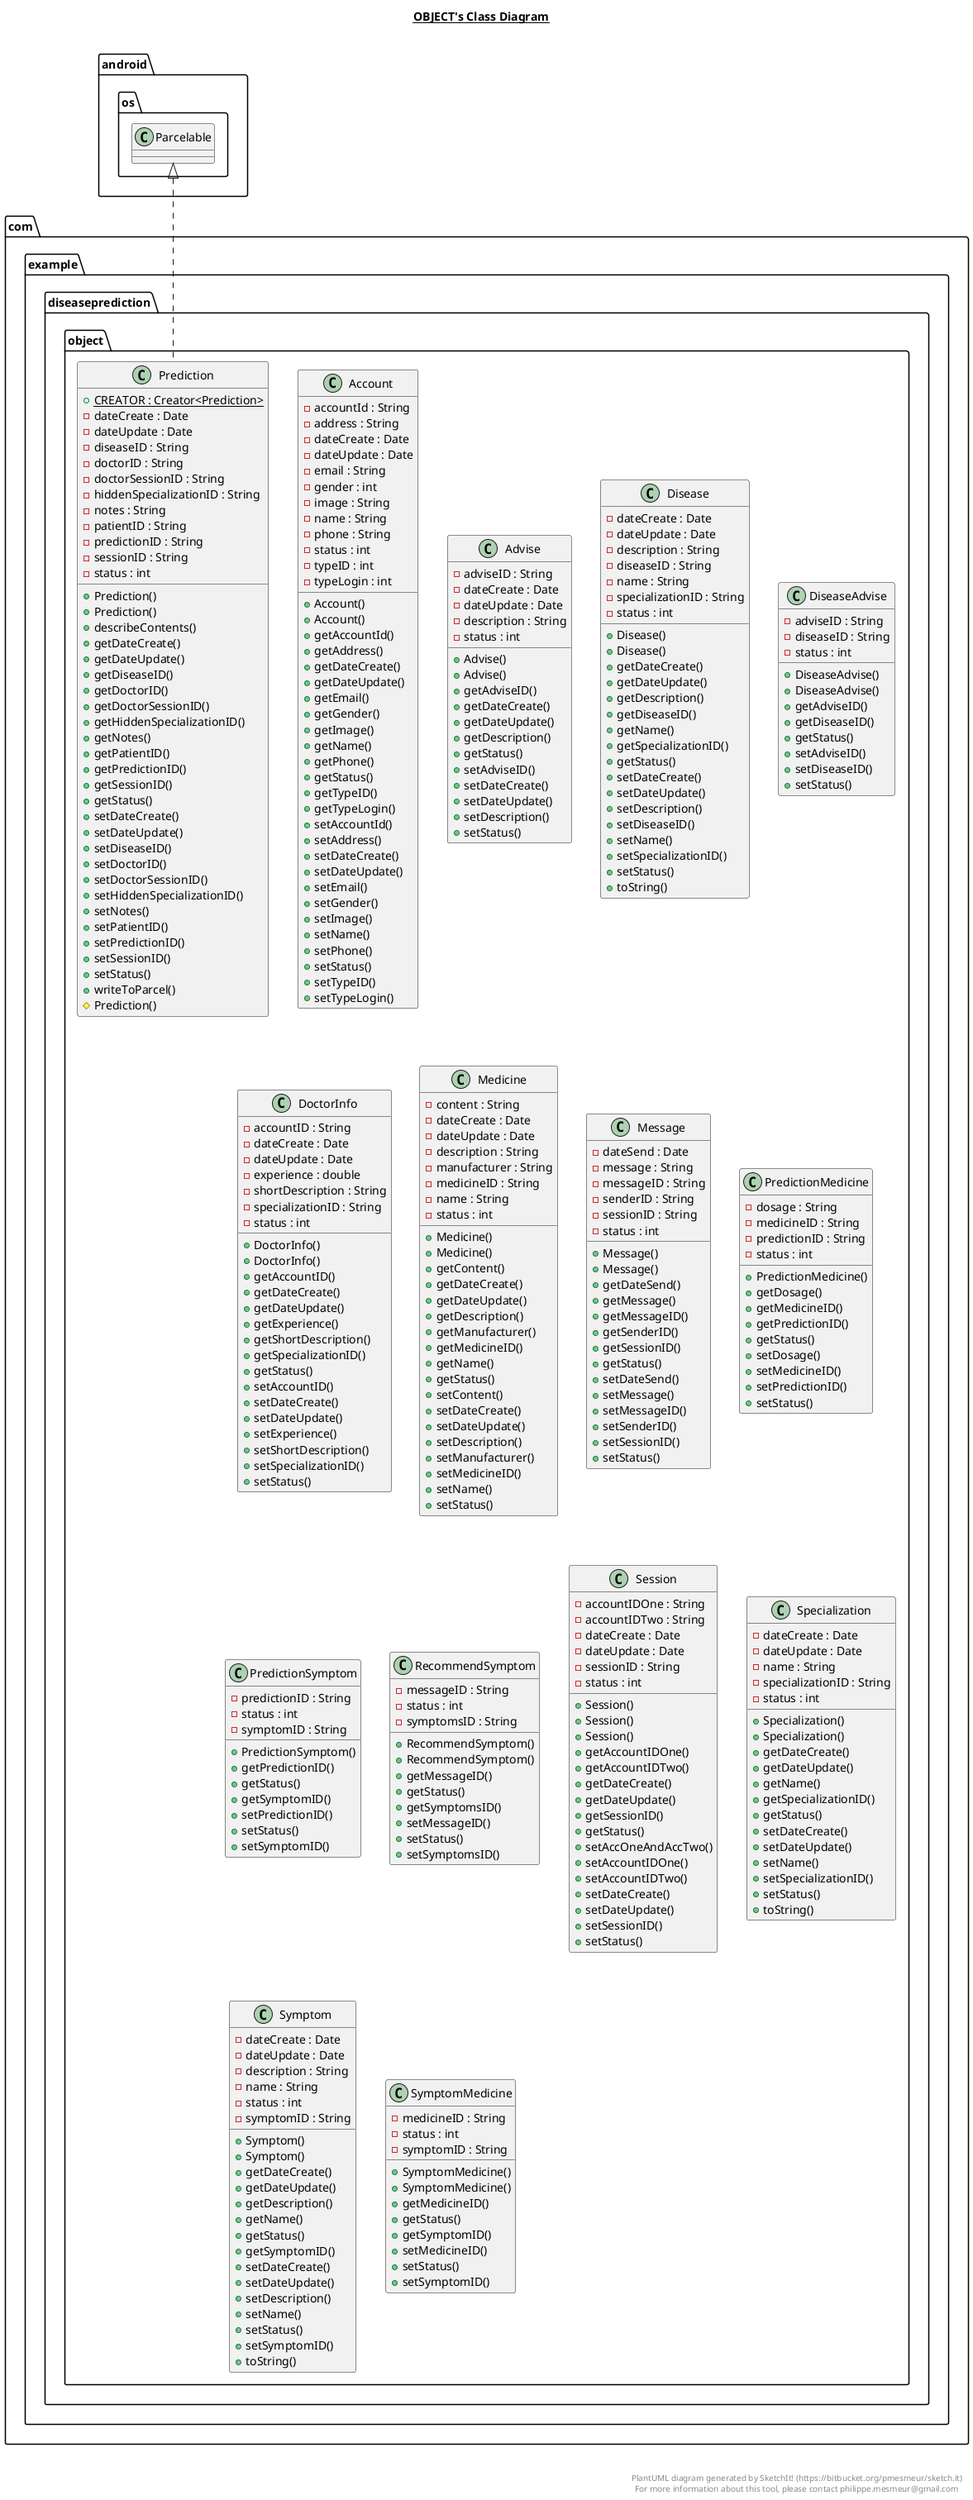 @startuml

title __OBJECT's Class Diagram__\n

  namespace com.example.diseaseprediction {
    namespace object {
      class com.example.diseaseprediction.object.Account {
          - accountId : String
          - address : String
          - dateCreate : Date
          - dateUpdate : Date
          - email : String
          - gender : int
          - image : String
          - name : String
          - phone : String
          - status : int
          - typeID : int
          - typeLogin : int
          + Account()
          + Account()
          + getAccountId()
          + getAddress()
          + getDateCreate()
          + getDateUpdate()
          + getEmail()
          + getGender()
          + getImage()
          + getName()
          + getPhone()
          + getStatus()
          + getTypeID()
          + getTypeLogin()
          + setAccountId()
          + setAddress()
          + setDateCreate()
          + setDateUpdate()
          + setEmail()
          + setGender()
          + setImage()
          + setName()
          + setPhone()
          + setStatus()
          + setTypeID()
          + setTypeLogin()
      }
    }
  }
  

  namespace com.example.diseaseprediction {
    namespace object {
      class com.example.diseaseprediction.object.Advise {
          - adviseID : String
          - dateCreate : Date
          - dateUpdate : Date
          - description : String
          - status : int
          + Advise()
          + Advise()
          + getAdviseID()
          + getDateCreate()
          + getDateUpdate()
          + getDescription()
          + getStatus()
          + setAdviseID()
          + setDateCreate()
          + setDateUpdate()
          + setDescription()
          + setStatus()
      }
    }
  }
  

  namespace com.example.diseaseprediction {
    namespace object {
      class com.example.diseaseprediction.object.Disease {
          - dateCreate : Date
          - dateUpdate : Date
          - description : String
          - diseaseID : String
          - name : String
          - specializationID : String
          - status : int
          + Disease()
          + Disease()
          + getDateCreate()
          + getDateUpdate()
          + getDescription()
          + getDiseaseID()
          + getName()
          + getSpecializationID()
          + getStatus()
          + setDateCreate()
          + setDateUpdate()
          + setDescription()
          + setDiseaseID()
          + setName()
          + setSpecializationID()
          + setStatus()
          + toString()
      }
    }
  }
  

  namespace com.example.diseaseprediction {
    namespace object {
      class com.example.diseaseprediction.object.DiseaseAdvise {
          - adviseID : String
          - diseaseID : String
          - status : int
          + DiseaseAdvise()
          + DiseaseAdvise()
          + getAdviseID()
          + getDiseaseID()
          + getStatus()
          + setAdviseID()
          + setDiseaseID()
          + setStatus()
      }
    }
  }
  

  namespace com.example.diseaseprediction {
    namespace object {
      class com.example.diseaseprediction.object.DoctorInfo {
          - accountID : String
          - dateCreate : Date
          - dateUpdate : Date
          - experience : double
          - shortDescription : String
          - specializationID : String
          - status : int
          + DoctorInfo()
          + DoctorInfo()
          + getAccountID()
          + getDateCreate()
          + getDateUpdate()
          + getExperience()
          + getShortDescription()
          + getSpecializationID()
          + getStatus()
          + setAccountID()
          + setDateCreate()
          + setDateUpdate()
          + setExperience()
          + setShortDescription()
          + setSpecializationID()
          + setStatus()
      }
    }
  }
  

  namespace com.example.diseaseprediction {
    namespace object {
      class com.example.diseaseprediction.object.Medicine {
          - content : String
          - dateCreate : Date
          - dateUpdate : Date
          - description : String
          - manufacturer : String
          - medicineID : String
          - name : String
          - status : int
          + Medicine()
          + Medicine()
          + getContent()
          + getDateCreate()
          + getDateUpdate()
          + getDescription()
          + getManufacturer()
          + getMedicineID()
          + getName()
          + getStatus()
          + setContent()
          + setDateCreate()
          + setDateUpdate()
          + setDescription()
          + setManufacturer()
          + setMedicineID()
          + setName()
          + setStatus()
      }
    }
  }
  

  namespace com.example.diseaseprediction {
    namespace object {
      class com.example.diseaseprediction.object.Message {
          - dateSend : Date
          - message : String
          - messageID : String
          - senderID : String
          - sessionID : String
          - status : int
          + Message()
          + Message()
          + getDateSend()
          + getMessage()
          + getMessageID()
          + getSenderID()
          + getSessionID()
          + getStatus()
          + setDateSend()
          + setMessage()
          + setMessageID()
          + setSenderID()
          + setSessionID()
          + setStatus()
      }
    }
  }
  

  namespace com.example.diseaseprediction {
    namespace object {
      class com.example.diseaseprediction.object.Prediction {
          {static} + CREATOR : Creator<Prediction>
          - dateCreate : Date
          - dateUpdate : Date
          - diseaseID : String
          - doctorID : String
          - doctorSessionID : String
          - hiddenSpecializationID : String
          - notes : String
          - patientID : String
          - predictionID : String
          - sessionID : String
          - status : int
          + Prediction()
          + Prediction()
          + describeContents()
          + getDateCreate()
          + getDateUpdate()
          + getDiseaseID()
          + getDoctorID()
          + getDoctorSessionID()
          + getHiddenSpecializationID()
          + getNotes()
          + getPatientID()
          + getPredictionID()
          + getSessionID()
          + getStatus()
          + setDateCreate()
          + setDateUpdate()
          + setDiseaseID()
          + setDoctorID()
          + setDoctorSessionID()
          + setHiddenSpecializationID()
          + setNotes()
          + setPatientID()
          + setPredictionID()
          + setSessionID()
          + setStatus()
          + writeToParcel()
          # Prediction()
      }
    }
  }
  

  namespace com.example.diseaseprediction {
    namespace object {
      class com.example.diseaseprediction.object.PredictionMedicine {
          - dosage : String
          - medicineID : String
          - predictionID : String
          - status : int
          + PredictionMedicine()
          + getDosage()
          + getMedicineID()
          + getPredictionID()
          + getStatus()
          + setDosage()
          + setMedicineID()
          + setPredictionID()
          + setStatus()
      }
    }
  }
  

  namespace com.example.diseaseprediction {
    namespace object {
      class com.example.diseaseprediction.object.PredictionSymptom {
          - predictionID : String
          - status : int
          - symptomID : String
          + PredictionSymptom()
          + getPredictionID()
          + getStatus()
          + getSymptomID()
          + setPredictionID()
          + setStatus()
          + setSymptomID()
      }
    }
  }
  

  namespace com.example.diseaseprediction {
    namespace object {
      class com.example.diseaseprediction.object.RecommendSymptom {
          - messageID : String
          - status : int
          - symptomsID : String
          + RecommendSymptom()
          + RecommendSymptom()
          + getMessageID()
          + getStatus()
          + getSymptomsID()
          + setMessageID()
          + setStatus()
          + setSymptomsID()
      }
    }
  }
  

  namespace com.example.diseaseprediction {
    namespace object {
      class com.example.diseaseprediction.object.Session {
          - accountIDOne : String
          - accountIDTwo : String
          - dateCreate : Date
          - dateUpdate : Date
          - sessionID : String
          - status : int
          + Session()
          + Session()
          + Session()
          + getAccountIDOne()
          + getAccountIDTwo()
          + getDateCreate()
          + getDateUpdate()
          + getSessionID()
          + getStatus()
          + setAccOneAndAccTwo()
          + setAccountIDOne()
          + setAccountIDTwo()
          + setDateCreate()
          + setDateUpdate()
          + setSessionID()
          + setStatus()
      }
    }
  }
  

  namespace com.example.diseaseprediction {
    namespace object {
      class com.example.diseaseprediction.object.Specialization {
          - dateCreate : Date
          - dateUpdate : Date
          - name : String
          - specializationID : String
          - status : int
          + Specialization()
          + Specialization()
          + getDateCreate()
          + getDateUpdate()
          + getName()
          + getSpecializationID()
          + getStatus()
          + setDateCreate()
          + setDateUpdate()
          + setName()
          + setSpecializationID()
          + setStatus()
          + toString()
      }
    }
  }
  

  namespace com.example.diseaseprediction {
    namespace object {
      class com.example.diseaseprediction.object.Symptom {
          - dateCreate : Date
          - dateUpdate : Date
          - description : String
          - name : String
          - status : int
          - symptomID : String
          + Symptom()
          + Symptom()
          + getDateCreate()
          + getDateUpdate()
          + getDescription()
          + getName()
          + getStatus()
          + getSymptomID()
          + setDateCreate()
          + setDateUpdate()
          + setDescription()
          + setName()
          + setStatus()
          + setSymptomID()
          + toString()
      }
    }
  }
  

  namespace com.example.diseaseprediction {
    namespace object {
      class com.example.diseaseprediction.object.SymptomMedicine {
          - medicineID : String
          - status : int
          - symptomID : String
          + SymptomMedicine()
          + SymptomMedicine()
          + getMedicineID()
          + getStatus()
          + getSymptomID()
          + setMedicineID()
          + setStatus()
          + setSymptomID()
      }
    }
  }
  

  com.example.diseaseprediction.object.Prediction .up.|> android.os.Parcelable


right footer


PlantUML diagram generated by SketchIt! (https://bitbucket.org/pmesmeur/sketch.it)
For more information about this tool, please contact philippe.mesmeur@gmail.com
endfooter

@enduml

